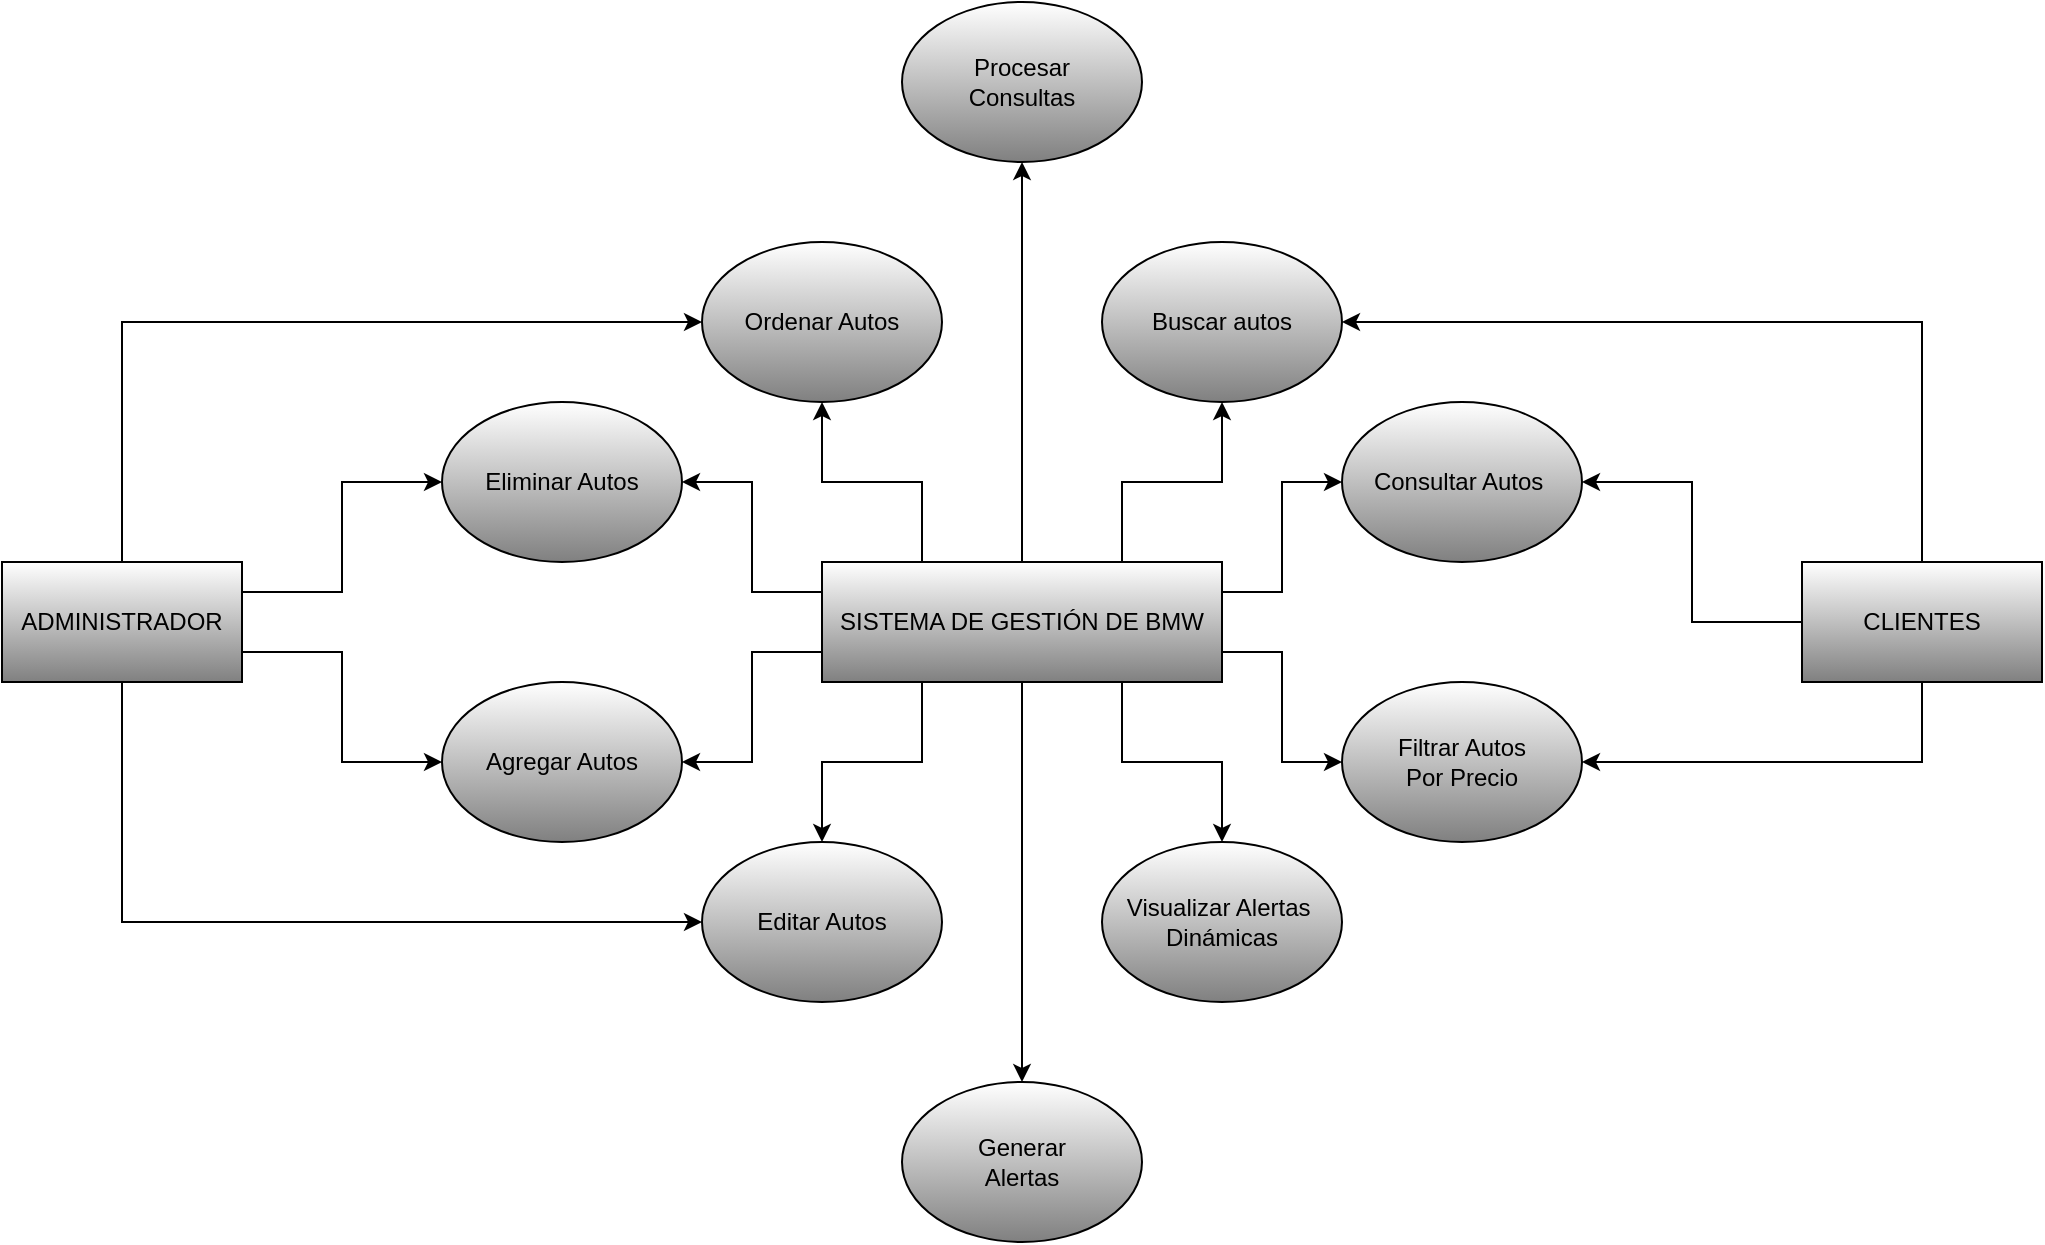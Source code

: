 <mxfile version="26.1.1">
  <diagram name="Página-1" id="G7QGw9k0fvsXSEzc00dY">
    <mxGraphModel dx="1295" dy="758" grid="1" gridSize="10" guides="1" tooltips="1" connect="1" arrows="1" fold="1" page="1" pageScale="1" pageWidth="2336" pageHeight="1654" math="0" shadow="0">
      <root>
        <mxCell id="0" />
        <mxCell id="1" parent="0" />
        <mxCell id="eBYukhTFhuYysdgNIi8--53" style="edgeStyle=orthogonalEdgeStyle;rounded=0;orthogonalLoop=1;jettySize=auto;html=1;exitX=0.5;exitY=0;exitDx=0;exitDy=0;entryX=0;entryY=0.5;entryDx=0;entryDy=0;fontFamily=Helvetica;fontSize=12;fontColor=default;" edge="1" parent="1" source="eBYukhTFhuYysdgNIi8--1" target="eBYukhTFhuYysdgNIi8--7">
          <mxGeometry relative="1" as="geometry" />
        </mxCell>
        <mxCell id="eBYukhTFhuYysdgNIi8--54" style="edgeStyle=orthogonalEdgeStyle;rounded=0;orthogonalLoop=1;jettySize=auto;html=1;exitX=1;exitY=0.25;exitDx=0;exitDy=0;entryX=0;entryY=0.5;entryDx=0;entryDy=0;fontFamily=Helvetica;fontSize=12;fontColor=default;" edge="1" parent="1" source="eBYukhTFhuYysdgNIi8--1" target="eBYukhTFhuYysdgNIi8--6">
          <mxGeometry relative="1" as="geometry" />
        </mxCell>
        <mxCell id="eBYukhTFhuYysdgNIi8--55" style="edgeStyle=orthogonalEdgeStyle;rounded=0;orthogonalLoop=1;jettySize=auto;html=1;exitX=1;exitY=0.75;exitDx=0;exitDy=0;entryX=0;entryY=0.5;entryDx=0;entryDy=0;fontFamily=Helvetica;fontSize=12;fontColor=default;" edge="1" parent="1" source="eBYukhTFhuYysdgNIi8--1" target="eBYukhTFhuYysdgNIi8--3">
          <mxGeometry relative="1" as="geometry" />
        </mxCell>
        <mxCell id="eBYukhTFhuYysdgNIi8--56" style="edgeStyle=orthogonalEdgeStyle;rounded=0;orthogonalLoop=1;jettySize=auto;html=1;exitX=0.5;exitY=1;exitDx=0;exitDy=0;entryX=0;entryY=0.5;entryDx=0;entryDy=0;fontFamily=Helvetica;fontSize=12;fontColor=default;" edge="1" parent="1" source="eBYukhTFhuYysdgNIi8--1" target="eBYukhTFhuYysdgNIi8--4">
          <mxGeometry relative="1" as="geometry" />
        </mxCell>
        <mxCell id="eBYukhTFhuYysdgNIi8--1" value="ADMINISTRADOR" style="rounded=0;whiteSpace=wrap;html=1;gradientColor=#808080;" vertex="1" parent="1">
          <mxGeometry x="390" y="290" width="120" height="60" as="geometry" />
        </mxCell>
        <mxCell id="eBYukhTFhuYysdgNIi8--2" value="Visualizar Alertas&amp;nbsp;&lt;div&gt;Dinámicas&lt;/div&gt;" style="ellipse;whiteSpace=wrap;html=1;rounded=0;strokeColor=default;align=center;verticalAlign=middle;fontFamily=Helvetica;fontSize=12;fontColor=default;fillColor=default;gradientColor=#808080;" vertex="1" parent="1">
          <mxGeometry x="940" y="430" width="120" height="80" as="geometry" />
        </mxCell>
        <mxCell id="eBYukhTFhuYysdgNIi8--3" value="Agregar Autos" style="ellipse;whiteSpace=wrap;html=1;rounded=0;strokeColor=default;align=center;verticalAlign=middle;fontFamily=Helvetica;fontSize=12;fontColor=default;fillColor=default;gradientColor=#808080;" vertex="1" parent="1">
          <mxGeometry x="610" y="350" width="120" height="80" as="geometry" />
        </mxCell>
        <mxCell id="eBYukhTFhuYysdgNIi8--4" value="Editar Autos" style="ellipse;whiteSpace=wrap;html=1;rounded=0;strokeColor=default;align=center;verticalAlign=middle;fontFamily=Helvetica;fontSize=12;fontColor=default;fillColor=default;gradientColor=#808080;" vertex="1" parent="1">
          <mxGeometry x="740" y="430" width="120" height="80" as="geometry" />
        </mxCell>
        <mxCell id="eBYukhTFhuYysdgNIi8--5" value="Buscar autos" style="ellipse;whiteSpace=wrap;html=1;rounded=0;strokeColor=default;align=center;verticalAlign=middle;fontFamily=Helvetica;fontSize=12;fontColor=default;fillColor=default;gradientColor=#808080;" vertex="1" parent="1">
          <mxGeometry x="940" y="130" width="120" height="80" as="geometry" />
        </mxCell>
        <mxCell id="eBYukhTFhuYysdgNIi8--6" value="Eliminar Autos" style="ellipse;whiteSpace=wrap;html=1;rounded=0;strokeColor=default;align=center;verticalAlign=middle;fontFamily=Helvetica;fontSize=12;fontColor=default;fillColor=default;gradientColor=#808080;" vertex="1" parent="1">
          <mxGeometry x="610" y="210" width="120" height="80" as="geometry" />
        </mxCell>
        <mxCell id="eBYukhTFhuYysdgNIi8--7" value="Ordenar Autos" style="ellipse;whiteSpace=wrap;html=1;rounded=0;strokeColor=default;align=center;verticalAlign=middle;fontFamily=Helvetica;fontSize=12;fontColor=default;fillColor=default;gradientColor=#808080;" vertex="1" parent="1">
          <mxGeometry x="740" y="130" width="120" height="80" as="geometry" />
        </mxCell>
        <mxCell id="eBYukhTFhuYysdgNIi8--8" value="Filtrar Autos&lt;div&gt;Por Precio&lt;/div&gt;" style="ellipse;whiteSpace=wrap;html=1;rounded=0;strokeColor=default;align=center;verticalAlign=middle;fontFamily=Helvetica;fontSize=12;fontColor=default;fillColor=default;gradientColor=#808080;" vertex="1" parent="1">
          <mxGeometry x="1060" y="350" width="120" height="80" as="geometry" />
        </mxCell>
        <mxCell id="eBYukhTFhuYysdgNIi8--50" style="edgeStyle=orthogonalEdgeStyle;rounded=0;orthogonalLoop=1;jettySize=auto;html=1;exitX=0.5;exitY=0;exitDx=0;exitDy=0;entryX=1;entryY=0.5;entryDx=0;entryDy=0;fontFamily=Helvetica;fontSize=12;fontColor=default;" edge="1" parent="1" source="eBYukhTFhuYysdgNIi8--26" target="eBYukhTFhuYysdgNIi8--5">
          <mxGeometry relative="1" as="geometry" />
        </mxCell>
        <mxCell id="eBYukhTFhuYysdgNIi8--51" style="edgeStyle=orthogonalEdgeStyle;rounded=0;orthogonalLoop=1;jettySize=auto;html=1;exitX=0;exitY=0.5;exitDx=0;exitDy=0;entryX=1;entryY=0.5;entryDx=0;entryDy=0;fontFamily=Helvetica;fontSize=12;fontColor=default;" edge="1" parent="1" source="eBYukhTFhuYysdgNIi8--26" target="eBYukhTFhuYysdgNIi8--27">
          <mxGeometry relative="1" as="geometry" />
        </mxCell>
        <mxCell id="eBYukhTFhuYysdgNIi8--52" style="edgeStyle=orthogonalEdgeStyle;rounded=0;orthogonalLoop=1;jettySize=auto;html=1;exitX=0.5;exitY=1;exitDx=0;exitDy=0;entryX=1;entryY=0.5;entryDx=0;entryDy=0;fontFamily=Helvetica;fontSize=12;fontColor=default;" edge="1" parent="1" source="eBYukhTFhuYysdgNIi8--26" target="eBYukhTFhuYysdgNIi8--8">
          <mxGeometry relative="1" as="geometry" />
        </mxCell>
        <mxCell id="eBYukhTFhuYysdgNIi8--26" value="CLIENTES" style="rounded=0;whiteSpace=wrap;html=1;strokeColor=default;align=center;verticalAlign=middle;fontFamily=Helvetica;fontSize=12;fontColor=default;fillColor=default;gradientColor=#808080;" vertex="1" parent="1">
          <mxGeometry x="1290" y="290" width="120" height="60" as="geometry" />
        </mxCell>
        <mxCell id="eBYukhTFhuYysdgNIi8--27" value="Consultar Autos&amp;nbsp;" style="ellipse;whiteSpace=wrap;html=1;rounded=0;strokeColor=default;align=center;verticalAlign=middle;fontFamily=Helvetica;fontSize=12;fontColor=default;fillColor=default;gradientColor=#808080;" vertex="1" parent="1">
          <mxGeometry x="1060" y="210" width="120" height="80" as="geometry" />
        </mxCell>
        <mxCell id="eBYukhTFhuYysdgNIi8--39" style="edgeStyle=orthogonalEdgeStyle;rounded=0;orthogonalLoop=1;jettySize=auto;html=1;exitX=0.25;exitY=0;exitDx=0;exitDy=0;entryX=0.5;entryY=1;entryDx=0;entryDy=0;fontFamily=Helvetica;fontSize=12;fontColor=default;" edge="1" parent="1" source="eBYukhTFhuYysdgNIi8--38" target="eBYukhTFhuYysdgNIi8--7">
          <mxGeometry relative="1" as="geometry" />
        </mxCell>
        <mxCell id="eBYukhTFhuYysdgNIi8--40" style="edgeStyle=orthogonalEdgeStyle;rounded=0;orthogonalLoop=1;jettySize=auto;html=1;exitX=0;exitY=0.25;exitDx=0;exitDy=0;entryX=1;entryY=0.5;entryDx=0;entryDy=0;fontFamily=Helvetica;fontSize=12;fontColor=default;" edge="1" parent="1" source="eBYukhTFhuYysdgNIi8--38" target="eBYukhTFhuYysdgNIi8--6">
          <mxGeometry relative="1" as="geometry" />
        </mxCell>
        <mxCell id="eBYukhTFhuYysdgNIi8--41" style="edgeStyle=orthogonalEdgeStyle;rounded=0;orthogonalLoop=1;jettySize=auto;html=1;exitX=0;exitY=0.75;exitDx=0;exitDy=0;entryX=1;entryY=0.5;entryDx=0;entryDy=0;fontFamily=Helvetica;fontSize=12;fontColor=default;" edge="1" parent="1" source="eBYukhTFhuYysdgNIi8--38" target="eBYukhTFhuYysdgNIi8--3">
          <mxGeometry relative="1" as="geometry" />
        </mxCell>
        <mxCell id="eBYukhTFhuYysdgNIi8--42" style="edgeStyle=orthogonalEdgeStyle;rounded=0;orthogonalLoop=1;jettySize=auto;html=1;exitX=0.25;exitY=1;exitDx=0;exitDy=0;entryX=0.5;entryY=0;entryDx=0;entryDy=0;fontFamily=Helvetica;fontSize=12;fontColor=default;" edge="1" parent="1" source="eBYukhTFhuYysdgNIi8--38" target="eBYukhTFhuYysdgNIi8--4">
          <mxGeometry relative="1" as="geometry" />
        </mxCell>
        <mxCell id="eBYukhTFhuYysdgNIi8--43" style="edgeStyle=orthogonalEdgeStyle;rounded=0;orthogonalLoop=1;jettySize=auto;html=1;exitX=0.75;exitY=1;exitDx=0;exitDy=0;entryX=0.5;entryY=0;entryDx=0;entryDy=0;fontFamily=Helvetica;fontSize=12;fontColor=default;" edge="1" parent="1" source="eBYukhTFhuYysdgNIi8--38" target="eBYukhTFhuYysdgNIi8--2">
          <mxGeometry relative="1" as="geometry" />
        </mxCell>
        <mxCell id="eBYukhTFhuYysdgNIi8--44" style="edgeStyle=orthogonalEdgeStyle;rounded=0;orthogonalLoop=1;jettySize=auto;html=1;exitX=1;exitY=0.75;exitDx=0;exitDy=0;entryX=0;entryY=0.5;entryDx=0;entryDy=0;fontFamily=Helvetica;fontSize=12;fontColor=default;" edge="1" parent="1" source="eBYukhTFhuYysdgNIi8--38" target="eBYukhTFhuYysdgNIi8--8">
          <mxGeometry relative="1" as="geometry" />
        </mxCell>
        <mxCell id="eBYukhTFhuYysdgNIi8--45" style="edgeStyle=orthogonalEdgeStyle;rounded=0;orthogonalLoop=1;jettySize=auto;html=1;exitX=1;exitY=0.25;exitDx=0;exitDy=0;entryX=0;entryY=0.5;entryDx=0;entryDy=0;fontFamily=Helvetica;fontSize=12;fontColor=default;" edge="1" parent="1" source="eBYukhTFhuYysdgNIi8--38" target="eBYukhTFhuYysdgNIi8--27">
          <mxGeometry relative="1" as="geometry" />
        </mxCell>
        <mxCell id="eBYukhTFhuYysdgNIi8--46" style="edgeStyle=orthogonalEdgeStyle;rounded=0;orthogonalLoop=1;jettySize=auto;html=1;exitX=0.75;exitY=0;exitDx=0;exitDy=0;entryX=0.5;entryY=1;entryDx=0;entryDy=0;fontFamily=Helvetica;fontSize=12;fontColor=default;" edge="1" parent="1" source="eBYukhTFhuYysdgNIi8--38" target="eBYukhTFhuYysdgNIi8--5">
          <mxGeometry relative="1" as="geometry" />
        </mxCell>
        <mxCell id="eBYukhTFhuYysdgNIi8--59" style="edgeStyle=orthogonalEdgeStyle;rounded=0;orthogonalLoop=1;jettySize=auto;html=1;exitX=0.5;exitY=0;exitDx=0;exitDy=0;entryX=0.5;entryY=1;entryDx=0;entryDy=0;fontFamily=Helvetica;fontSize=12;fontColor=default;" edge="1" parent="1" source="eBYukhTFhuYysdgNIi8--38" target="eBYukhTFhuYysdgNIi8--57">
          <mxGeometry relative="1" as="geometry" />
        </mxCell>
        <mxCell id="eBYukhTFhuYysdgNIi8--60" style="edgeStyle=orthogonalEdgeStyle;rounded=0;orthogonalLoop=1;jettySize=auto;html=1;exitX=0.5;exitY=1;exitDx=0;exitDy=0;entryX=0.5;entryY=0;entryDx=0;entryDy=0;fontFamily=Helvetica;fontSize=12;fontColor=default;" edge="1" parent="1" source="eBYukhTFhuYysdgNIi8--38" target="eBYukhTFhuYysdgNIi8--58">
          <mxGeometry relative="1" as="geometry" />
        </mxCell>
        <mxCell id="eBYukhTFhuYysdgNIi8--38" value="SISTEMA DE GESTIÓN DE BMW" style="rounded=0;whiteSpace=wrap;html=1;strokeColor=default;align=center;verticalAlign=middle;fontFamily=Helvetica;fontSize=12;fontColor=default;fillColor=default;gradientColor=#808080;" vertex="1" parent="1">
          <mxGeometry x="800" y="290" width="200" height="60" as="geometry" />
        </mxCell>
        <mxCell id="eBYukhTFhuYysdgNIi8--57" value="Procesar&lt;div&gt;Consultas&lt;/div&gt;" style="ellipse;whiteSpace=wrap;html=1;rounded=0;strokeColor=default;align=center;verticalAlign=middle;fontFamily=Helvetica;fontSize=12;fontColor=default;fillColor=default;gradientColor=#808080;" vertex="1" parent="1">
          <mxGeometry x="840" y="10" width="120" height="80" as="geometry" />
        </mxCell>
        <mxCell id="eBYukhTFhuYysdgNIi8--58" value="Generar&lt;div&gt;Alertas&lt;/div&gt;" style="ellipse;whiteSpace=wrap;html=1;rounded=0;strokeColor=default;align=center;verticalAlign=middle;fontFamily=Helvetica;fontSize=12;fontColor=default;fillColor=default;gradientColor=#808080;" vertex="1" parent="1">
          <mxGeometry x="840" y="550" width="120" height="80" as="geometry" />
        </mxCell>
      </root>
    </mxGraphModel>
  </diagram>
</mxfile>
